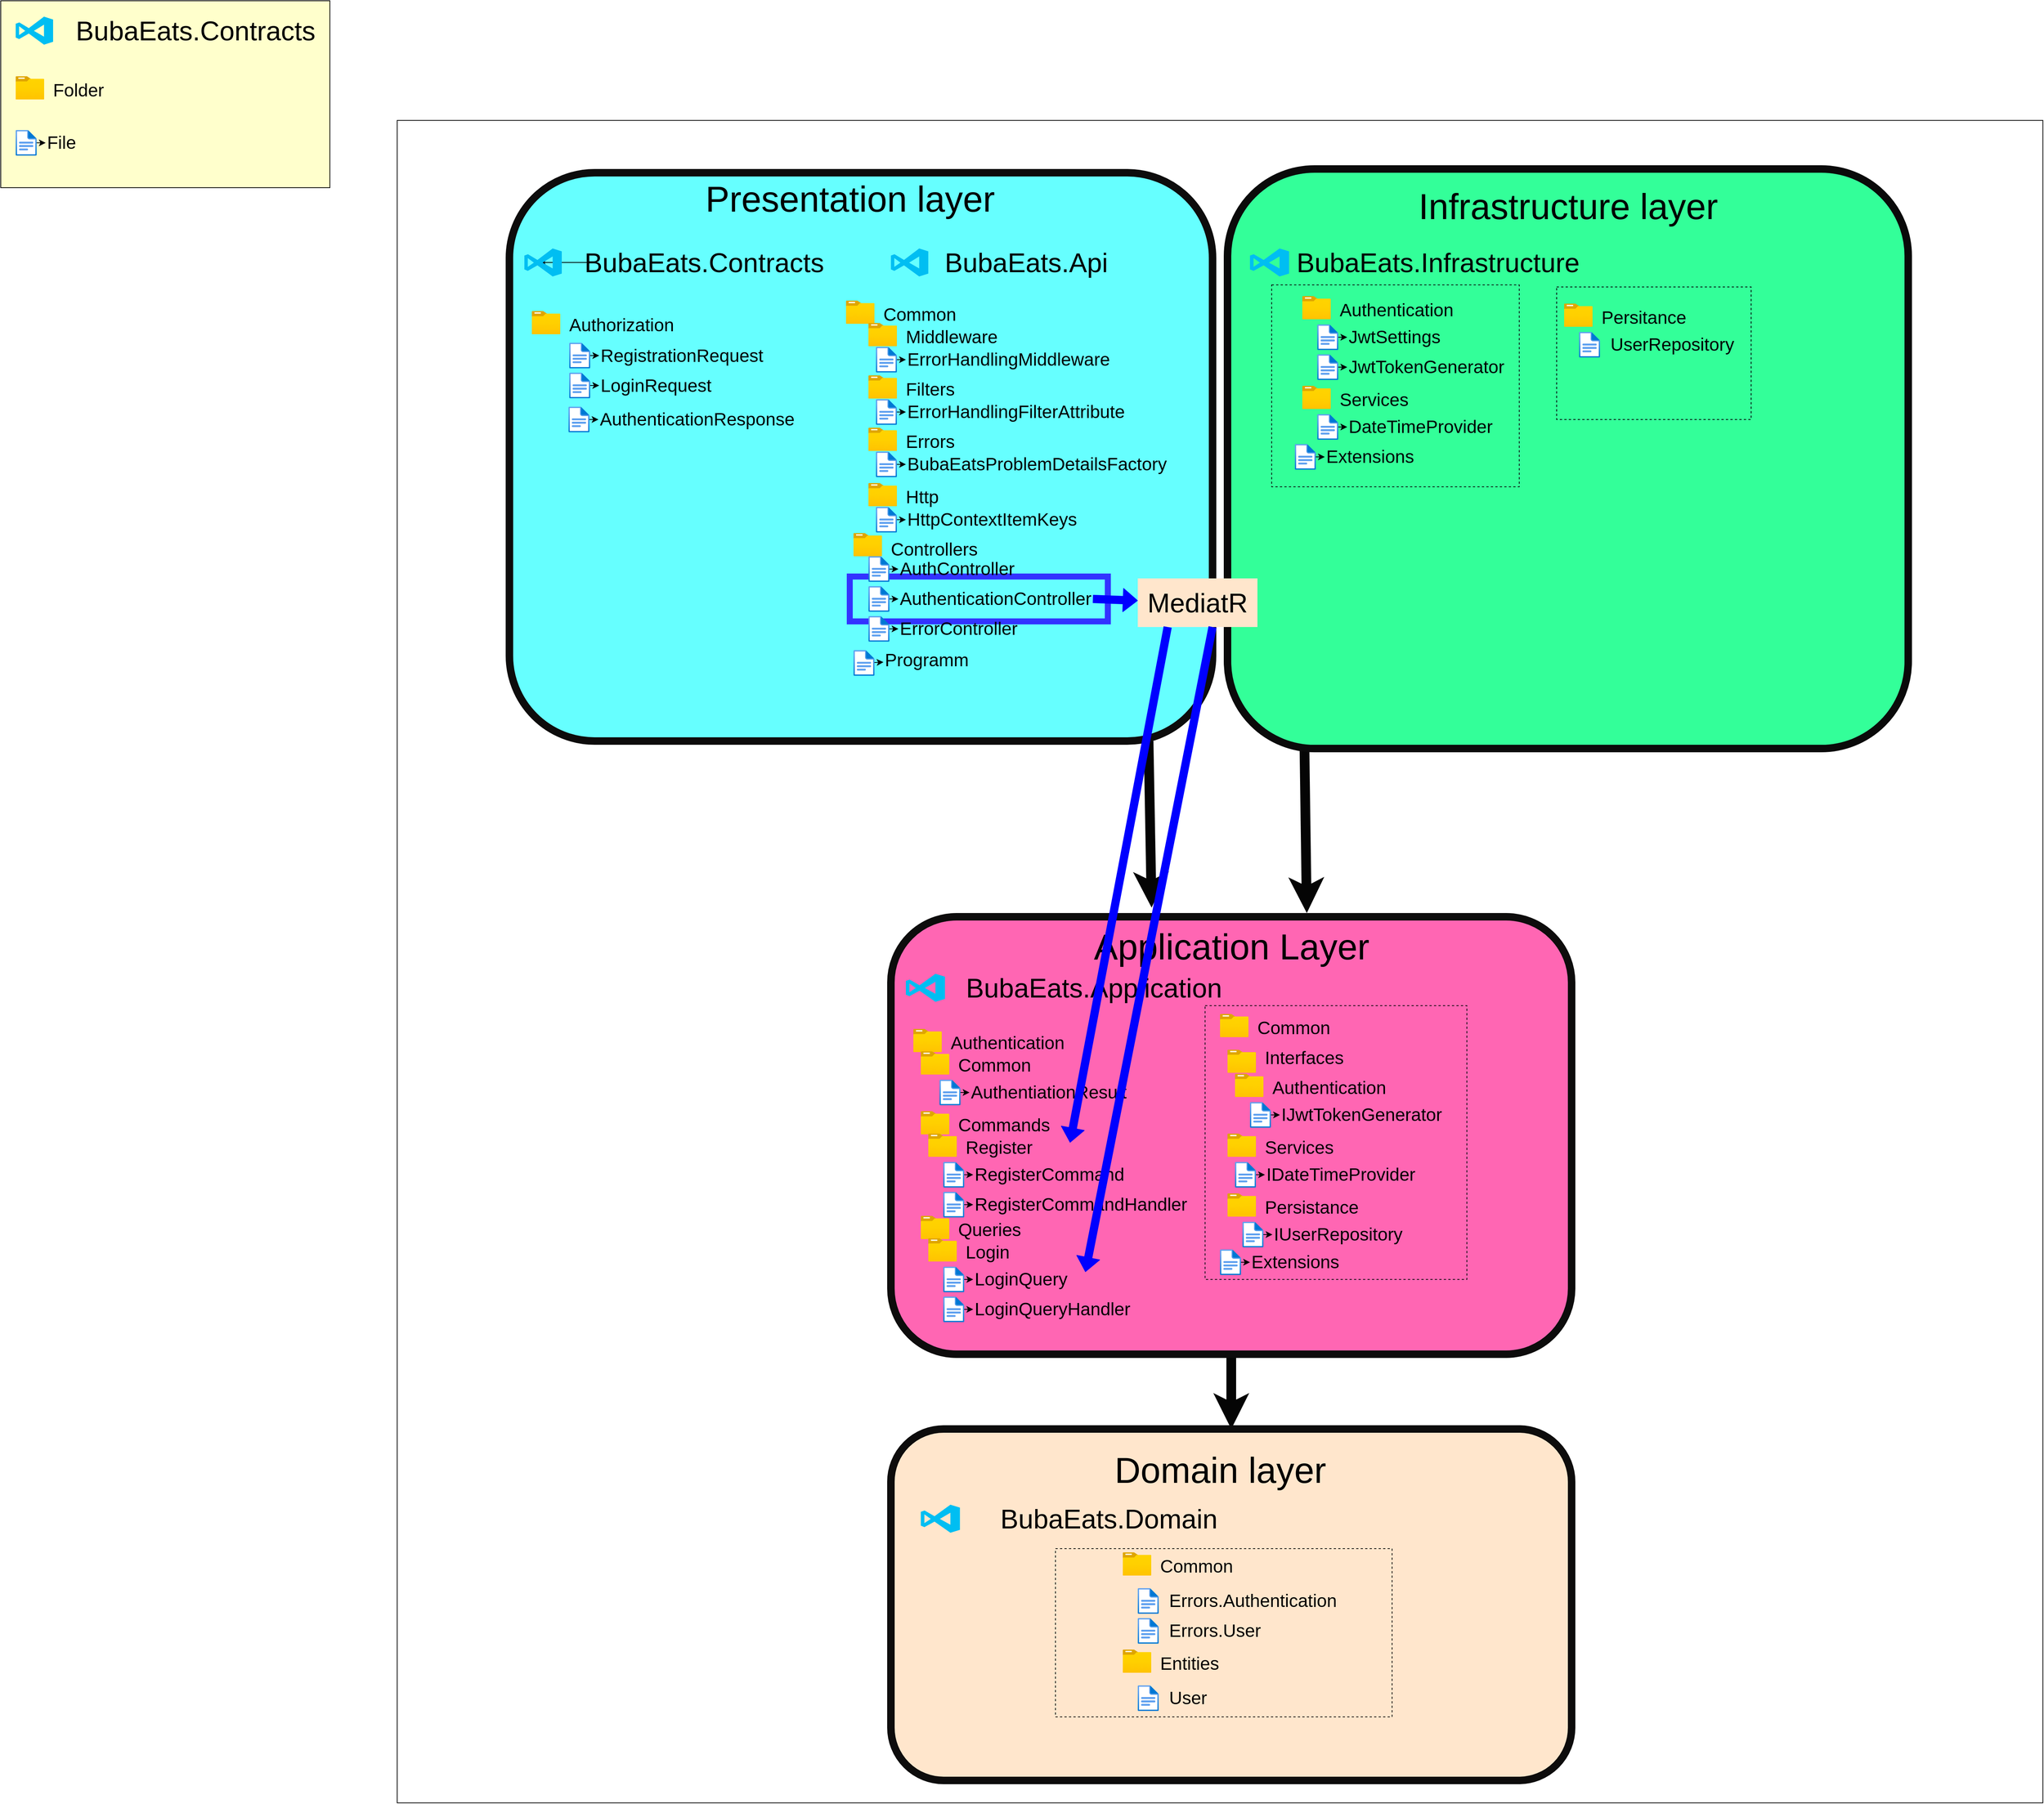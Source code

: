<mxfile>
    <diagram id="rWr11Ek52ALkJoC7Q38n" name="Page-1">
        <mxGraphModel dx="3733" dy="1453" grid="1" gridSize="10" guides="1" tooltips="1" connect="1" arrows="1" fold="1" page="1" pageScale="1" pageWidth="850" pageHeight="1100" math="0" shadow="0">
            <root>
                <mxCell id="0"/>
                <mxCell id="1" parent="0"/>
                <mxCell id="107" value="" style="rounded=0;whiteSpace=wrap;html=1;strokeColor=#0a0a0a;strokeWidth=1;fontSize=48;fontColor=#000000;fillColor=#FFFFFF;" parent="1" vertex="1">
                    <mxGeometry x="-180" y="210" width="2200" height="2250" as="geometry"/>
                </mxCell>
                <mxCell id="105" style="edgeStyle=none;html=1;strokeColor=#050505;strokeWidth=13;fontSize=24;fontColor=#000000;exitX=0.113;exitY=0.996;exitDx=0;exitDy=0;exitPerimeter=0;" parent="1" source="96" edge="1">
                    <mxGeometry relative="1" as="geometry">
                        <mxPoint x="1036" y="1270" as="targetPoint"/>
                        <mxPoint x="1036.47" y="1170.2" as="sourcePoint"/>
                    </mxGeometry>
                </mxCell>
                <mxCell id="96" value="" style="rounded=1;whiteSpace=wrap;html=1;strokeWidth=10;fontSize=24;fillColor=#33FF99;strokeColor=#0a0a0a;" parent="1" vertex="1">
                    <mxGeometry x="930" y="275" width="910" height="775" as="geometry"/>
                </mxCell>
                <mxCell id="104" style="edgeStyle=none;html=1;exitX=0.909;exitY=1;exitDx=0;exitDy=0;fontSize=24;fontColor=#000000;strokeWidth=13;strokeColor=#050505;exitPerimeter=0;entryX=0.383;entryY=-0.021;entryDx=0;entryDy=0;entryPerimeter=0;" parent="1" source="3" target="102" edge="1">
                    <mxGeometry relative="1" as="geometry">
                        <mxPoint x="794.46" y="1171.88" as="sourcePoint"/>
                    </mxGeometry>
                </mxCell>
                <mxCell id="3" value="" style="rounded=1;whiteSpace=wrap;html=1;fillColor=#66FFFF;strokeWidth=10;strokeColor=#0d0c0c;" parent="1" vertex="1">
                    <mxGeometry x="-30" y="280" width="940" height="760" as="geometry"/>
                </mxCell>
                <mxCell id="4" value="&lt;font style=&quot;font-size: 48px;&quot; color=&quot;#000000&quot;&gt;Presentation layer&lt;/font&gt;" style="text;html=1;align=center;verticalAlign=middle;resizable=0;points=[];autosize=1;strokeColor=none;fillColor=none;" parent="1" vertex="1">
                    <mxGeometry x="220" y="280" width="410" height="70" as="geometry"/>
                </mxCell>
                <mxCell id="9" value="" style="edgeStyle=none;html=1;fontSize=36;fontColor=#000000;" parent="1" edge="1">
                    <mxGeometry relative="1" as="geometry">
                        <mxPoint x="80" y="400" as="sourcePoint"/>
                        <mxPoint x="10" y="400" as="targetPoint"/>
                    </mxGeometry>
                </mxCell>
                <mxCell id="13" value="" style="group" parent="1" vertex="1" connectable="0">
                    <mxGeometry x="-10" y="370" width="410" height="60" as="geometry"/>
                </mxCell>
                <mxCell id="14" value="&lt;font style=&quot;font-size: 36px;&quot;&gt;BubaEats.Contracts&lt;/font&gt;" style="text;html=1;align=center;verticalAlign=middle;resizable=1;points=[];autosize=1;strokeColor=none;fillColor=none;fontSize=36;fontColor=#000000;movable=1;rotatable=1;deletable=1;editable=1;connectable=1;" parent="13" vertex="1">
                    <mxGeometry x="70" width="340" height="60" as="geometry"/>
                </mxCell>
                <mxCell id="15" value="" style="verticalLabelPosition=bottom;html=1;verticalAlign=top;align=center;strokeColor=none;fillColor=#00BEF2;shape=mxgraph.azure.visual_studio_online;rounded=1;fontSize=24;fontColor=#000000;movable=1;resizable=1;rotatable=1;deletable=1;editable=1;connectable=1;" parent="13" vertex="1">
                    <mxGeometry y="11.25" width="50" height="37.5" as="geometry"/>
                </mxCell>
                <mxCell id="16" value="" style="rounded=0;whiteSpace=wrap;html=1;strokeColor=#000000;fontSize=48;fontColor=#000000;fillColor=#FFFFCC;" parent="1" vertex="1">
                    <mxGeometry x="-710" y="50" width="440" height="250" as="geometry"/>
                </mxCell>
                <mxCell id="12" value="" style="group" parent="1" vertex="1" connectable="0">
                    <mxGeometry x="-690" y="60" width="410" height="60" as="geometry"/>
                </mxCell>
                <mxCell id="10" value="&lt;font style=&quot;font-size: 36px;&quot;&gt;BubaEats.Contracts&lt;/font&gt;" style="text;html=1;align=center;verticalAlign=middle;resizable=1;points=[];autosize=1;strokeColor=none;fillColor=none;fontSize=36;fontColor=#000000;movable=1;rotatable=1;deletable=1;editable=1;connectable=1;" parent="12" vertex="1">
                    <mxGeometry x="70" width="340" height="60" as="geometry"/>
                </mxCell>
                <mxCell id="11" value="" style="verticalLabelPosition=bottom;html=1;verticalAlign=top;align=center;strokeColor=none;fillColor=#00BEF2;shape=mxgraph.azure.visual_studio_online;rounded=1;fontSize=24;fontColor=#000000;movable=1;resizable=1;rotatable=1;deletable=1;editable=1;connectable=1;" parent="12" vertex="1">
                    <mxGeometry y="11.25" width="50" height="37.5" as="geometry"/>
                </mxCell>
                <mxCell id="21" value="" style="group" parent="1" vertex="1" connectable="0">
                    <mxGeometry x="-690" y="126" width="138" height="70" as="geometry"/>
                </mxCell>
                <mxCell id="17" value="" style="aspect=fixed;html=1;points=[];align=center;image;fontSize=12;image=img/lib/azure2/general/Folder_Blank.svg;rounded=1;strokeColor=#000000;fontColor=#000000;fillColor=#FFFFCC;" parent="21" vertex="1">
                    <mxGeometry y="25" width="37.97" height="31" as="geometry"/>
                </mxCell>
                <mxCell id="18" value="&lt;font style=&quot;font-size: 24px;&quot;&gt;Folder&lt;/font&gt;" style="text;html=1;align=left;verticalAlign=middle;resizable=0;points=[];autosize=1;strokeColor=none;fillColor=none;fontSize=48;fontColor=#000000;" parent="21" vertex="1">
                    <mxGeometry x="48" width="90" height="70" as="geometry"/>
                </mxCell>
                <mxCell id="51" value="" style="group" parent="1" vertex="1" connectable="0">
                    <mxGeometry x="480" y="370" width="410" height="60" as="geometry"/>
                </mxCell>
                <mxCell id="52" value="&lt;font style=&quot;font-size: 36px;&quot;&gt;BubaEats.Api&lt;/font&gt;" style="text;html=1;align=left;verticalAlign=middle;resizable=1;points=[];autosize=1;strokeColor=none;fillColor=none;fontSize=36;fontColor=#000000;movable=1;rotatable=1;deletable=1;editable=1;connectable=1;" parent="51" vertex="1">
                    <mxGeometry x="70" width="290" height="60" as="geometry"/>
                </mxCell>
                <mxCell id="53" value="" style="verticalLabelPosition=bottom;html=1;verticalAlign=top;align=center;strokeColor=none;fillColor=#00BEF2;shape=mxgraph.azure.visual_studio_online;rounded=1;fontSize=24;fontColor=#000000;movable=1;resizable=1;rotatable=1;deletable=1;editable=1;connectable=1;" parent="51" vertex="1">
                    <mxGeometry y="11.25" width="50" height="37.5" as="geometry"/>
                </mxCell>
                <mxCell id="61" value="" style="group" parent="1" vertex="1" connectable="0">
                    <mxGeometry x="-690" y="220" width="280.001" height="40" as="geometry"/>
                </mxCell>
                <mxCell id="62" value="" style="aspect=fixed;html=1;points=[];align=center;image;fontSize=12;image=img/lib/azure2/general/File.svg;rounded=1;strokeColor=#000000;fontColor=#000000;fillColor=#FFFFCC;" parent="61" vertex="1">
                    <mxGeometry y="2.75" width="28" height="34.5" as="geometry"/>
                </mxCell>
                <mxCell id="63" value="File" style="text;html=1;align=left;verticalAlign=middle;resizable=0;points=[];autosize=1;strokeColor=none;fillColor=none;fontSize=24;fontColor=#000000;" parent="61" vertex="1">
                    <mxGeometry x="40.001" width="60" height="40" as="geometry"/>
                </mxCell>
                <mxCell id="64" value="" style="edgeStyle=none;html=1;fontSize=24;fontColor=#000000;" parent="61" source="62" target="63" edge="1">
                    <mxGeometry relative="1" as="geometry"/>
                </mxCell>
                <mxCell id="76" value="&lt;font style=&quot;font-size: 48px;&quot; color=&quot;#000000&quot;&gt;Infrastructure layer&lt;/font&gt;" style="text;html=1;align=center;verticalAlign=middle;resizable=0;points=[];autosize=1;strokeColor=none;fillColor=none;" parent="1" vertex="1">
                    <mxGeometry x="1175" y="290" width="420" height="70" as="geometry"/>
                </mxCell>
                <mxCell id="77" value="" style="group" parent="1" vertex="1" connectable="0">
                    <mxGeometry x="960" y="370" width="460" height="60" as="geometry"/>
                </mxCell>
                <mxCell id="78" value="&lt;font style=&quot;font-size: 36px;&quot;&gt;BubaEats.Infrastructure&lt;/font&gt;" style="text;html=1;align=center;verticalAlign=middle;resizable=1;points=[];autosize=1;strokeColor=none;fillColor=none;fontSize=36;fontColor=#000000;movable=1;rotatable=1;deletable=1;editable=1;connectable=1;" parent="77" vertex="1">
                    <mxGeometry x="41.818" width="418.182" height="60" as="geometry"/>
                </mxCell>
                <mxCell id="79" value="" style="verticalLabelPosition=bottom;html=1;verticalAlign=top;align=center;strokeColor=none;fillColor=#00BEF2;shape=mxgraph.azure.visual_studio_online;rounded=1;fontSize=24;fontColor=#000000;movable=1;resizable=1;rotatable=1;deletable=1;editable=1;connectable=1;" parent="77" vertex="1">
                    <mxGeometry y="11.25" width="52.273" height="37.5" as="geometry"/>
                </mxCell>
                <mxCell id="132" value="" style="edgeStyle=none;html=1;strokeColor=#050505;strokeWidth=13;fontSize=48;fontColor=#000000;" parent="1" source="102" target="131" edge="1">
                    <mxGeometry relative="1" as="geometry"/>
                </mxCell>
                <mxCell id="102" value="" style="rounded=1;whiteSpace=wrap;html=1;fillColor=#FF66B3;strokeWidth=10;strokeColor=#0d0c0c;" parent="1" vertex="1">
                    <mxGeometry x="480" y="1275" width="910" height="585" as="geometry"/>
                </mxCell>
                <mxCell id="106" value="&lt;font style=&quot;font-size: 48px;&quot;&gt;Application Layer&lt;/font&gt;" style="text;html=1;align=center;verticalAlign=middle;resizable=0;points=[];autosize=1;strokeColor=none;fillColor=none;fontSize=24;fontColor=#000000;" parent="1" vertex="1">
                    <mxGeometry x="740" y="1280" width="390" height="70" as="geometry"/>
                </mxCell>
                <mxCell id="131" value="" style="rounded=1;whiteSpace=wrap;html=1;fillColor=#FFE6CC;strokeWidth=10;strokeColor=#0d0c0c;" parent="1" vertex="1">
                    <mxGeometry x="480" y="1960" width="910" height="470" as="geometry"/>
                </mxCell>
                <mxCell id="133" value="&lt;font style=&quot;font-size: 48px;&quot; color=&quot;#000000&quot;&gt;Domain layer&lt;/font&gt;" style="text;html=1;align=center;verticalAlign=middle;resizable=0;points=[];autosize=1;strokeColor=none;fillColor=none;" parent="1" vertex="1">
                    <mxGeometry x="765" y="1980" width="310" height="70" as="geometry"/>
                </mxCell>
                <mxCell id="134" value="" style="group" parent="1" vertex="1" connectable="0">
                    <mxGeometry x="520" y="2050" width="460" height="60" as="geometry"/>
                </mxCell>
                <mxCell id="135" value="&lt;font style=&quot;font-size: 36px;&quot;&gt;BubaEats.Domain&lt;/font&gt;" style="text;html=1;align=center;verticalAlign=middle;resizable=1;points=[];autosize=1;strokeColor=none;fillColor=none;fontSize=36;fontColor=#000000;movable=1;rotatable=1;deletable=1;editable=1;connectable=1;" parent="134" vertex="1">
                    <mxGeometry x="95.818" width="310" height="60" as="geometry"/>
                </mxCell>
                <mxCell id="136" value="" style="verticalLabelPosition=bottom;html=1;verticalAlign=top;align=center;strokeColor=none;fillColor=#00BEF2;shape=mxgraph.azure.visual_studio_online;rounded=1;fontSize=24;fontColor=#000000;movable=1;resizable=1;rotatable=1;deletable=1;editable=1;connectable=1;" parent="134" vertex="1">
                    <mxGeometry y="11.25" width="52.273" height="37.5" as="geometry"/>
                </mxCell>
                <mxCell id="137" value="" style="group" parent="1" vertex="1" connectable="0">
                    <mxGeometry x="500" y="1340" width="460" height="60" as="geometry"/>
                </mxCell>
                <mxCell id="138" value="&lt;font style=&quot;font-size: 36px;&quot;&gt;BubaEats.Application&lt;/font&gt;" style="text;html=1;align=center;verticalAlign=middle;resizable=1;points=[];autosize=1;strokeColor=none;fillColor=none;fontSize=36;fontColor=#000000;movable=1;rotatable=1;deletable=1;editable=1;connectable=1;" parent="137" vertex="1">
                    <mxGeometry x="65.818" width="370" height="60" as="geometry"/>
                </mxCell>
                <mxCell id="139" value="" style="verticalLabelPosition=bottom;html=1;verticalAlign=top;align=center;strokeColor=none;fillColor=#00BEF2;shape=mxgraph.azure.visual_studio_online;rounded=1;fontSize=24;fontColor=#000000;movable=1;resizable=1;rotatable=1;deletable=1;editable=1;connectable=1;" parent="137" vertex="1">
                    <mxGeometry y="11.25" width="52.273" height="37.5" as="geometry"/>
                </mxCell>
                <mxCell id="140" value="" style="rounded=0;whiteSpace=wrap;html=1;dashed=1;strokeColor=#0a0a0a;strokeWidth=1;fontSize=48;fontColor=#000000;fillColor=none;" parent="1" vertex="1">
                    <mxGeometry x="700" y="2120" width="450" height="225" as="geometry"/>
                </mxCell>
                <mxCell id="141" value="" style="group" parent="1" vertex="1" connectable="0">
                    <mxGeometry x="1030" y="420" width="290" height="280" as="geometry"/>
                </mxCell>
                <mxCell id="142" value="" style="aspect=fixed;html=1;points=[];align=center;image;fontSize=12;image=img/lib/azure2/general/Folder_Blank.svg;rounded=1;strokeColor=#000000;fontColor=#000000;fillColor=#FFFFCC;" parent="141" vertex="1">
                    <mxGeometry y="25" width="37.97" height="31" as="geometry"/>
                </mxCell>
                <mxCell id="143" value="&lt;font style=&quot;font-size: 24px;&quot;&gt;Authentication&lt;/font&gt;" style="text;html=1;align=left;verticalAlign=middle;resizable=0;points=[];autosize=1;strokeColor=none;fillColor=none;fontSize=48;fontColor=#000000;" parent="141" vertex="1">
                    <mxGeometry x="48" width="180" height="70" as="geometry"/>
                </mxCell>
                <mxCell id="163" value="" style="rounded=0;whiteSpace=wrap;html=1;dashed=1;strokeColor=#0a0a0a;strokeWidth=1;fontSize=48;fontColor=#000000;fillColor=none;" parent="141" vertex="1">
                    <mxGeometry x="-41.01" y="10" width="331.01" height="270" as="geometry"/>
                </mxCell>
                <mxCell id="144" value="" style="group" parent="1" vertex="1" connectable="0">
                    <mxGeometry x="1050" y="480" width="280.001" height="40" as="geometry"/>
                </mxCell>
                <mxCell id="145" value="" style="aspect=fixed;html=1;points=[];align=center;image;fontSize=12;image=img/lib/azure2/general/File.svg;rounded=1;strokeColor=#000000;fontColor=#000000;fillColor=#FFFFCC;" parent="144" vertex="1">
                    <mxGeometry y="2.75" width="28" height="34.5" as="geometry"/>
                </mxCell>
                <mxCell id="146" value="JwtSettings" style="text;html=1;align=left;verticalAlign=middle;resizable=0;points=[];autosize=1;strokeColor=none;fillColor=none;fontSize=24;fontColor=#000000;" parent="144" vertex="1">
                    <mxGeometry x="40.001" width="150" height="40" as="geometry"/>
                </mxCell>
                <mxCell id="147" value="" style="edgeStyle=none;html=1;fontSize=24;fontColor=#000000;" parent="144" source="145" target="146" edge="1">
                    <mxGeometry relative="1" as="geometry"/>
                </mxCell>
                <mxCell id="148" value="" style="group" parent="1" vertex="1" connectable="0">
                    <mxGeometry x="1050" y="520" width="280.001" height="40" as="geometry"/>
                </mxCell>
                <mxCell id="149" value="" style="aspect=fixed;html=1;points=[];align=center;image;fontSize=12;image=img/lib/azure2/general/File.svg;rounded=1;strokeColor=#000000;fontColor=#000000;fillColor=#FFFFCC;" parent="148" vertex="1">
                    <mxGeometry y="2.75" width="28" height="34.5" as="geometry"/>
                </mxCell>
                <mxCell id="150" value="JwtTokenGenerator" style="text;html=1;align=left;verticalAlign=middle;resizable=0;points=[];autosize=1;strokeColor=none;fillColor=none;fontSize=24;fontColor=#000000;" parent="148" vertex="1">
                    <mxGeometry x="40.001" width="230" height="40" as="geometry"/>
                </mxCell>
                <mxCell id="151" value="" style="edgeStyle=none;html=1;fontSize=24;fontColor=#000000;" parent="148" source="149" target="150" edge="1">
                    <mxGeometry relative="1" as="geometry"/>
                </mxCell>
                <mxCell id="152" value="" style="group" parent="1" vertex="1" connectable="0">
                    <mxGeometry x="1030" y="540" width="228" height="70" as="geometry"/>
                </mxCell>
                <mxCell id="153" value="" style="aspect=fixed;html=1;points=[];align=center;image;fontSize=12;image=img/lib/azure2/general/Folder_Blank.svg;rounded=1;strokeColor=#000000;fontColor=#000000;fillColor=#FFFFCC;" parent="152" vertex="1">
                    <mxGeometry y="25" width="37.97" height="31" as="geometry"/>
                </mxCell>
                <mxCell id="154" value="&lt;font style=&quot;font-size: 24px;&quot;&gt;Services&lt;/font&gt;" style="text;html=1;align=left;verticalAlign=middle;resizable=0;points=[];autosize=1;strokeColor=none;fillColor=none;fontSize=48;fontColor=#000000;" parent="152" vertex="1">
                    <mxGeometry x="48" width="120" height="70" as="geometry"/>
                </mxCell>
                <mxCell id="155" value="" style="group" parent="1" vertex="1" connectable="0">
                    <mxGeometry x="1050" y="600" width="280.001" height="40" as="geometry"/>
                </mxCell>
                <mxCell id="156" value="" style="aspect=fixed;html=1;points=[];align=center;image;fontSize=12;image=img/lib/azure2/general/File.svg;rounded=1;strokeColor=#000000;fontColor=#000000;fillColor=#FFFFCC;" parent="155" vertex="1">
                    <mxGeometry y="2.75" width="28" height="34.5" as="geometry"/>
                </mxCell>
                <mxCell id="157" value="DateTimeProvider" style="text;html=1;align=left;verticalAlign=middle;resizable=0;points=[];autosize=1;strokeColor=none;fillColor=none;fontSize=24;fontColor=#000000;" parent="155" vertex="1">
                    <mxGeometry x="40.001" width="220" height="40" as="geometry"/>
                </mxCell>
                <mxCell id="158" value="" style="edgeStyle=none;html=1;fontSize=24;fontColor=#000000;" parent="155" source="156" target="157" edge="1">
                    <mxGeometry relative="1" as="geometry"/>
                </mxCell>
                <mxCell id="159" value="" style="group" parent="1" vertex="1" connectable="0">
                    <mxGeometry x="1020" y="640" width="280.001" height="40" as="geometry"/>
                </mxCell>
                <mxCell id="160" value="" style="aspect=fixed;html=1;points=[];align=center;image;fontSize=12;image=img/lib/azure2/general/File.svg;rounded=1;strokeColor=#000000;fontColor=#000000;fillColor=#FFFFCC;" parent="159" vertex="1">
                    <mxGeometry y="2.75" width="28" height="34.5" as="geometry"/>
                </mxCell>
                <mxCell id="161" value="Extensions" style="text;html=1;align=left;verticalAlign=middle;resizable=0;points=[];autosize=1;strokeColor=none;fillColor=none;fontSize=24;fontColor=#000000;" parent="159" vertex="1">
                    <mxGeometry x="40.001" width="140" height="40" as="geometry"/>
                </mxCell>
                <mxCell id="162" value="" style="edgeStyle=none;html=1;fontSize=24;fontColor=#000000;" parent="159" source="160" target="161" edge="1">
                    <mxGeometry relative="1" as="geometry"/>
                </mxCell>
                <mxCell id="165" value="" style="group" parent="1" vertex="1" connectable="0">
                    <mxGeometry x="920" y="1380" width="168" height="70" as="geometry"/>
                </mxCell>
                <mxCell id="166" value="" style="aspect=fixed;html=1;points=[];align=center;image;fontSize=12;image=img/lib/azure2/general/Folder_Blank.svg;rounded=1;strokeColor=#000000;fontColor=#000000;fillColor=#FFFFCC;" parent="165" vertex="1">
                    <mxGeometry y="25" width="37.97" height="31" as="geometry"/>
                </mxCell>
                <mxCell id="167" value="&lt;font style=&quot;font-size: 24px;&quot;&gt;Common&lt;/font&gt;" style="text;html=1;align=left;verticalAlign=middle;resizable=0;points=[];autosize=1;strokeColor=none;fillColor=none;fontSize=48;fontColor=#000000;" parent="165" vertex="1">
                    <mxGeometry x="48" width="120" height="70" as="geometry"/>
                </mxCell>
                <mxCell id="168" value="" style="group" parent="1" vertex="1" connectable="0">
                    <mxGeometry x="930" y="1420" width="320" height="340" as="geometry"/>
                </mxCell>
                <mxCell id="169" value="" style="aspect=fixed;html=1;points=[];align=center;image;fontSize=12;image=img/lib/azure2/general/Folder_Blank.svg;rounded=1;strokeColor=#000000;fontColor=#000000;fillColor=#FFFFCC;" parent="168" vertex="1">
                    <mxGeometry y="32.692" width="37.97" height="31" as="geometry"/>
                </mxCell>
                <mxCell id="170" value="&lt;font style=&quot;font-size: 24px;&quot;&gt;Interfaces&lt;/font&gt;" style="text;html=1;align=left;verticalAlign=middle;resizable=0;points=[];autosize=1;strokeColor=none;fillColor=none;fontSize=48;fontColor=#000000;" parent="168" vertex="1">
                    <mxGeometry x="48" width="130" height="70" as="geometry"/>
                </mxCell>
                <mxCell id="189" value="" style="rounded=0;whiteSpace=wrap;html=1;dashed=1;strokeColor=#0a0a0a;strokeWidth=1;fontSize=48;fontColor=#000000;fillColor=none;" parent="168" vertex="1">
                    <mxGeometry x="-30" y="-26.154" width="350" height="366.154" as="geometry"/>
                </mxCell>
                <mxCell id="190" value="" style="group" parent="168" vertex="1" connectable="0">
                    <mxGeometry y="200" width="198" height="70" as="geometry"/>
                </mxCell>
                <mxCell id="191" value="" style="aspect=fixed;html=1;points=[];align=center;image;fontSize=12;image=img/lib/azure2/general/Folder_Blank.svg;rounded=1;strokeColor=#000000;fontColor=#000000;fillColor=#FFFFCC;" parent="190" vertex="1">
                    <mxGeometry y="25" width="37.97" height="31" as="geometry"/>
                </mxCell>
                <mxCell id="192" value="&lt;font style=&quot;font-size: 24px;&quot;&gt;Persistance&lt;/font&gt;" style="text;html=1;align=left;verticalAlign=middle;resizable=0;points=[];autosize=1;strokeColor=none;fillColor=none;fontSize=48;fontColor=#000000;" parent="190" vertex="1">
                    <mxGeometry x="48" width="150" height="70" as="geometry"/>
                </mxCell>
                <mxCell id="193" value="" style="group" parent="168" vertex="1" connectable="0">
                    <mxGeometry x="20" y="260" width="280.001" height="40" as="geometry"/>
                </mxCell>
                <mxCell id="194" value="" style="aspect=fixed;html=1;points=[];align=center;image;fontSize=12;image=img/lib/azure2/general/File.svg;rounded=1;strokeColor=#000000;fontColor=#000000;fillColor=#FFFFCC;" parent="193" vertex="1">
                    <mxGeometry y="2.75" width="28" height="34.5" as="geometry"/>
                </mxCell>
                <mxCell id="195" value="IUserRepository" style="text;html=1;align=left;verticalAlign=middle;resizable=0;points=[];autosize=1;strokeColor=none;fillColor=none;fontSize=24;fontColor=#000000;" parent="193" vertex="1">
                    <mxGeometry x="40.001" width="200" height="40" as="geometry"/>
                </mxCell>
                <mxCell id="196" value="" style="edgeStyle=none;html=1;fontSize=24;fontColor=#000000;" parent="193" source="194" target="195" edge="1">
                    <mxGeometry relative="1" as="geometry"/>
                </mxCell>
                <mxCell id="171" value="" style="group" parent="1" vertex="1" connectable="0">
                    <mxGeometry x="940" y="1460" width="228" height="70" as="geometry"/>
                </mxCell>
                <mxCell id="172" value="" style="aspect=fixed;html=1;points=[];align=center;image;fontSize=12;image=img/lib/azure2/general/Folder_Blank.svg;rounded=1;strokeColor=#000000;fontColor=#000000;fillColor=#FFFFCC;" parent="171" vertex="1">
                    <mxGeometry y="25" width="37.97" height="31" as="geometry"/>
                </mxCell>
                <mxCell id="173" value="&lt;font style=&quot;font-size: 24px;&quot;&gt;Authentication&lt;/font&gt;" style="text;html=1;align=left;verticalAlign=middle;resizable=0;points=[];autosize=1;strokeColor=none;fillColor=none;fontSize=48;fontColor=#000000;" parent="171" vertex="1">
                    <mxGeometry x="48" width="180" height="70" as="geometry"/>
                </mxCell>
                <mxCell id="174" value="" style="group" parent="1" vertex="1" connectable="0">
                    <mxGeometry x="960" y="1520" width="280.001" height="40" as="geometry"/>
                </mxCell>
                <mxCell id="175" value="" style="aspect=fixed;html=1;points=[];align=center;image;fontSize=12;image=img/lib/azure2/general/File.svg;rounded=1;strokeColor=#000000;fontColor=#000000;fillColor=#FFFFCC;" parent="174" vertex="1">
                    <mxGeometry y="2.75" width="28" height="34.5" as="geometry"/>
                </mxCell>
                <mxCell id="176" value="IJwtTokenGenerator" style="text;html=1;align=left;verticalAlign=middle;resizable=0;points=[];autosize=1;strokeColor=none;fillColor=none;fontSize=24;fontColor=#000000;" parent="174" vertex="1">
                    <mxGeometry x="40.001" width="240" height="40" as="geometry"/>
                </mxCell>
                <mxCell id="177" value="" style="edgeStyle=none;html=1;fontSize=24;fontColor=#000000;" parent="174" source="175" target="176" edge="1">
                    <mxGeometry relative="1" as="geometry"/>
                </mxCell>
                <mxCell id="178" value="" style="group" parent="1" vertex="1" connectable="0">
                    <mxGeometry x="930" y="1540" width="178" height="70" as="geometry"/>
                </mxCell>
                <mxCell id="179" value="" style="aspect=fixed;html=1;points=[];align=center;image;fontSize=12;image=img/lib/azure2/general/Folder_Blank.svg;rounded=1;strokeColor=#000000;fontColor=#000000;fillColor=#FFFFCC;" parent="178" vertex="1">
                    <mxGeometry y="25" width="37.97" height="31" as="geometry"/>
                </mxCell>
                <mxCell id="180" value="&lt;font style=&quot;font-size: 24px;&quot;&gt;Services&lt;/font&gt;" style="text;html=1;align=left;verticalAlign=middle;resizable=0;points=[];autosize=1;strokeColor=none;fillColor=none;fontSize=48;fontColor=#000000;" parent="178" vertex="1">
                    <mxGeometry x="48" width="120" height="70" as="geometry"/>
                </mxCell>
                <mxCell id="181" value="" style="group" parent="1" vertex="1" connectable="0">
                    <mxGeometry x="940" y="1600" width="280.001" height="40" as="geometry"/>
                </mxCell>
                <mxCell id="182" value="" style="aspect=fixed;html=1;points=[];align=center;image;fontSize=12;image=img/lib/azure2/general/File.svg;rounded=1;strokeColor=#000000;fontColor=#000000;fillColor=#FFFFCC;" parent="181" vertex="1">
                    <mxGeometry y="2.75" width="28" height="34.5" as="geometry"/>
                </mxCell>
                <mxCell id="183" value="IDateTimeProvider" style="text;html=1;align=left;verticalAlign=middle;resizable=0;points=[];autosize=1;strokeColor=none;fillColor=none;fontSize=24;fontColor=#000000;" parent="181" vertex="1">
                    <mxGeometry x="40.001" width="220" height="40" as="geometry"/>
                </mxCell>
                <mxCell id="184" value="" style="edgeStyle=none;html=1;fontSize=24;fontColor=#000000;" parent="181" source="182" target="183" edge="1">
                    <mxGeometry relative="1" as="geometry"/>
                </mxCell>
                <mxCell id="185" value="" style="group" parent="1" vertex="1" connectable="0">
                    <mxGeometry x="920" y="1717" width="280.001" height="46" as="geometry"/>
                </mxCell>
                <mxCell id="186" value="" style="aspect=fixed;html=1;points=[];align=center;image;fontSize=12;image=img/lib/azure2/general/File.svg;rounded=1;strokeColor=#000000;fontColor=#000000;fillColor=#FFFFCC;" parent="185" vertex="1">
                    <mxGeometry y="2.75" width="28" height="34.5" as="geometry"/>
                </mxCell>
                <mxCell id="187" value="Extensions" style="text;html=1;align=left;verticalAlign=middle;resizable=0;points=[];autosize=1;strokeColor=none;fillColor=none;fontSize=24;fontColor=#000000;" parent="185" vertex="1">
                    <mxGeometry x="40.001" width="140" height="40" as="geometry"/>
                </mxCell>
                <mxCell id="188" value="" style="edgeStyle=none;html=1;fontSize=24;fontColor=#000000;" parent="185" source="186" target="187" edge="1">
                    <mxGeometry relative="1" as="geometry"/>
                </mxCell>
                <mxCell id="197" value="" style="group" parent="1" vertex="1" connectable="0">
                    <mxGeometry x="1380" y="430" width="228" height="70" as="geometry"/>
                </mxCell>
                <mxCell id="198" value="" style="aspect=fixed;html=1;points=[];align=center;image;fontSize=12;image=img/lib/azure2/general/Folder_Blank.svg;rounded=1;strokeColor=#000000;fontColor=#000000;fillColor=#FFFFCC;" parent="197" vertex="1">
                    <mxGeometry y="25" width="37.97" height="31" as="geometry"/>
                </mxCell>
                <mxCell id="199" value="&lt;font style=&quot;font-size: 24px;&quot;&gt;Persitance&lt;/font&gt;" style="text;html=1;align=left;verticalAlign=middle;resizable=0;points=[];autosize=1;strokeColor=none;fillColor=none;fontSize=48;fontColor=#000000;" parent="197" vertex="1">
                    <mxGeometry x="48" width="140" height="70" as="geometry"/>
                </mxCell>
                <mxCell id="200" value="" style="aspect=fixed;html=1;points=[];align=center;image;fontSize=12;image=img/lib/azure2/general/File.svg;rounded=1;strokeColor=#000000;fontColor=#000000;fillColor=#FFFFCC;" parent="1" vertex="1">
                    <mxGeometry x="1400" y="492.75" width="28" height="34.5" as="geometry"/>
                </mxCell>
                <mxCell id="201" value="UserRepository" style="text;html=1;align=left;verticalAlign=middle;resizable=0;points=[];autosize=1;strokeColor=none;fillColor=none;fontSize=24;fontColor=#000000;" parent="1" vertex="1">
                    <mxGeometry x="1440.001" y="490" width="190" height="40" as="geometry"/>
                </mxCell>
                <mxCell id="206" value="" style="group" parent="1" vertex="1" connectable="0">
                    <mxGeometry x="790" y="2230" width="228" height="70" as="geometry"/>
                </mxCell>
                <mxCell id="207" value="" style="aspect=fixed;html=1;points=[];align=center;image;fontSize=12;image=img/lib/azure2/general/Folder_Blank.svg;rounded=1;strokeColor=#000000;fontColor=#000000;fillColor=#FFFFCC;" parent="206" vertex="1">
                    <mxGeometry y="25" width="37.97" height="31" as="geometry"/>
                </mxCell>
                <mxCell id="208" value="&lt;font style=&quot;font-size: 24px;&quot;&gt;Entities&lt;/font&gt;" style="text;html=1;align=left;verticalAlign=middle;resizable=0;points=[];autosize=1;strokeColor=none;fillColor=none;fontSize=48;fontColor=#000000;" parent="206" vertex="1">
                    <mxGeometry x="48" width="100" height="70" as="geometry"/>
                </mxCell>
                <mxCell id="211" value="" style="whiteSpace=wrap;html=1;dashed=1;gradientColor=default;fillColor=none;strokeColor=#000000;" parent="1" vertex="1">
                    <mxGeometry x="1370" y="432.75" width="260" height="177.25" as="geometry"/>
                </mxCell>
                <mxCell id="237" value="" style="group" parent="1" vertex="1" connectable="0">
                    <mxGeometry x="810" y="2300" width="110.001" height="40" as="geometry"/>
                </mxCell>
                <mxCell id="209" value="" style="aspect=fixed;html=1;points=[];align=center;image;fontSize=12;image=img/lib/azure2/general/File.svg;rounded=1;strokeColor=#000000;fontColor=#000000;fillColor=#FFFFCC;" parent="237" vertex="1">
                    <mxGeometry y="2.75" width="28" height="34.5" as="geometry"/>
                </mxCell>
                <mxCell id="210" value="User" style="text;html=1;align=left;verticalAlign=middle;resizable=0;points=[];autosize=1;strokeColor=none;fillColor=none;fontSize=24;fontColor=#000000;" parent="237" vertex="1">
                    <mxGeometry x="40.001" width="70" height="40" as="geometry"/>
                </mxCell>
                <mxCell id="238" value="" style="group" parent="1" vertex="1" connectable="0">
                    <mxGeometry x="790" y="2100" width="228" height="70" as="geometry"/>
                </mxCell>
                <mxCell id="239" value="" style="aspect=fixed;html=1;points=[];align=center;image;fontSize=12;image=img/lib/azure2/general/Folder_Blank.svg;rounded=1;strokeColor=#000000;fontColor=#000000;fillColor=#FFFFCC;" parent="238" vertex="1">
                    <mxGeometry y="25" width="37.97" height="31" as="geometry"/>
                </mxCell>
                <mxCell id="240" value="&lt;font style=&quot;font-size: 24px;&quot;&gt;Common&lt;/font&gt;" style="text;html=1;align=left;verticalAlign=middle;resizable=0;points=[];autosize=1;strokeColor=none;fillColor=none;fontSize=48;fontColor=#000000;" parent="238" vertex="1">
                    <mxGeometry x="48" width="120" height="70" as="geometry"/>
                </mxCell>
                <mxCell id="241" value="" style="group" parent="1" vertex="1" connectable="0">
                    <mxGeometry x="810" y="2170" width="290.001" height="40" as="geometry"/>
                </mxCell>
                <mxCell id="242" value="" style="aspect=fixed;html=1;points=[];align=center;image;fontSize=12;image=img/lib/azure2/general/File.svg;rounded=1;strokeColor=#000000;fontColor=#000000;fillColor=#FFFFCC;" parent="241" vertex="1">
                    <mxGeometry y="2.75" width="28" height="34.5" as="geometry"/>
                </mxCell>
                <mxCell id="243" value="Errors.Authentication" style="text;html=1;align=left;verticalAlign=middle;resizable=0;points=[];autosize=1;strokeColor=none;fillColor=none;fontSize=24;fontColor=#000000;" parent="241" vertex="1">
                    <mxGeometry x="40.001" width="250" height="40" as="geometry"/>
                </mxCell>
                <mxCell id="244" value="" style="group" parent="1" vertex="1" connectable="0">
                    <mxGeometry x="810" y="2210" width="190.001" height="40" as="geometry"/>
                </mxCell>
                <mxCell id="245" value="" style="aspect=fixed;html=1;points=[];align=center;image;fontSize=12;image=img/lib/azure2/general/File.svg;rounded=1;strokeColor=#000000;fontColor=#000000;fillColor=#FFFFCC;" parent="244" vertex="1">
                    <mxGeometry y="2.75" width="28" height="34.5" as="geometry"/>
                </mxCell>
                <mxCell id="246" value="Errors.User" style="text;html=1;align=left;verticalAlign=middle;resizable=0;points=[];autosize=1;strokeColor=none;fillColor=none;fontSize=24;fontColor=#000000;" parent="244" vertex="1">
                    <mxGeometry x="40.001" width="150" height="40" as="geometry"/>
                </mxCell>
                <mxCell id="247" value="" style="group" vertex="1" connectable="0" parent="1">
                    <mxGeometry x="420" y="426" width="168" height="70" as="geometry"/>
                </mxCell>
                <mxCell id="248" value="" style="aspect=fixed;html=1;points=[];align=center;image;fontSize=12;image=img/lib/azure2/general/Folder_Blank.svg;rounded=1;strokeColor=#000000;fontColor=#000000;fillColor=#FFFFCC;" vertex="1" parent="247">
                    <mxGeometry y="25" width="37.97" height="31" as="geometry"/>
                </mxCell>
                <mxCell id="249" value="&lt;font style=&quot;font-size: 24px;&quot;&gt;Common&lt;/font&gt;" style="text;html=1;align=left;verticalAlign=middle;resizable=0;points=[];autosize=1;strokeColor=none;fillColor=none;fontSize=48;fontColor=#000000;" vertex="1" parent="247">
                    <mxGeometry x="48" width="120" height="70" as="geometry"/>
                </mxCell>
                <mxCell id="250" value="" style="group" vertex="1" connectable="0" parent="1">
                    <mxGeometry x="450" y="476" width="420.001" height="74" as="geometry"/>
                </mxCell>
                <mxCell id="230" value="" style="group" parent="250" vertex="1" connectable="0">
                    <mxGeometry width="198" height="70" as="geometry"/>
                </mxCell>
                <mxCell id="231" value="" style="aspect=fixed;html=1;points=[];align=center;image;fontSize=12;image=img/lib/azure2/general/Folder_Blank.svg;rounded=1;strokeColor=#000000;fontColor=#000000;fillColor=#FFFFCC;" parent="230" vertex="1">
                    <mxGeometry y="5" width="37.97" height="31" as="geometry"/>
                </mxCell>
                <mxCell id="232" value="&lt;font style=&quot;font-size: 24px;&quot;&gt;Middleware&lt;/font&gt;" style="text;html=1;align=left;verticalAlign=middle;resizable=0;points=[];autosize=1;strokeColor=none;fillColor=none;fontSize=48;fontColor=#000000;" parent="230" vertex="1">
                    <mxGeometry x="48" y="-20" width="150" height="70" as="geometry"/>
                </mxCell>
                <mxCell id="233" value="" style="group" parent="250" vertex="1" connectable="0">
                    <mxGeometry x="10" y="34" width="410.001" height="40" as="geometry"/>
                </mxCell>
                <mxCell id="234" value="" style="aspect=fixed;html=1;points=[];align=center;image;fontSize=12;image=img/lib/azure2/general/File.svg;rounded=1;strokeColor=#000000;fontColor=#000000;fillColor=#FFFFCC;" parent="233" vertex="1">
                    <mxGeometry y="2.75" width="28" height="34.5" as="geometry"/>
                </mxCell>
                <mxCell id="235" value="ErrorHandlingMiddleware" style="text;html=1;align=left;verticalAlign=middle;resizable=0;points=[];autosize=1;strokeColor=none;fillColor=none;fontSize=24;fontColor=#000000;" parent="233" vertex="1">
                    <mxGeometry x="40.001" width="290" height="40" as="geometry"/>
                </mxCell>
                <mxCell id="236" value="" style="edgeStyle=none;html=1;fontSize=24;fontColor=#000000;" parent="233" source="234" target="235" edge="1">
                    <mxGeometry relative="1" as="geometry"/>
                </mxCell>
                <mxCell id="251" value="" style="group" vertex="1" connectable="0" parent="1">
                    <mxGeometry x="450" y="526" width="420.001" height="94" as="geometry"/>
                </mxCell>
                <mxCell id="223" value="" style="group" parent="251" vertex="1" connectable="0">
                    <mxGeometry width="138" height="70" as="geometry"/>
                </mxCell>
                <mxCell id="224" value="" style="aspect=fixed;html=1;points=[];align=center;image;fontSize=12;image=img/lib/azure2/general/Folder_Blank.svg;rounded=1;strokeColor=#000000;fontColor=#000000;fillColor=#FFFFCC;" parent="223" vertex="1">
                    <mxGeometry y="25" width="37.97" height="31" as="geometry"/>
                </mxCell>
                <mxCell id="225" value="&lt;font style=&quot;font-size: 24px;&quot;&gt;Filters&lt;/font&gt;" style="text;html=1;align=left;verticalAlign=middle;resizable=0;points=[];autosize=1;strokeColor=none;fillColor=none;fontSize=48;fontColor=#000000;" parent="223" vertex="1">
                    <mxGeometry x="48" width="90" height="70" as="geometry"/>
                </mxCell>
                <mxCell id="226" value="" style="group" parent="251" vertex="1" connectable="0">
                    <mxGeometry x="10" y="54" width="410.001" height="40" as="geometry"/>
                </mxCell>
                <mxCell id="227" value="" style="aspect=fixed;html=1;points=[];align=center;image;fontSize=12;image=img/lib/azure2/general/File.svg;rounded=1;strokeColor=#000000;fontColor=#000000;fillColor=#FFFFCC;" parent="226" vertex="1">
                    <mxGeometry y="2.75" width="28" height="34.5" as="geometry"/>
                </mxCell>
                <mxCell id="228" value="ErrorHandlingFilterAttribute" style="text;html=1;align=left;verticalAlign=middle;resizable=0;points=[];autosize=1;strokeColor=none;fillColor=none;fontSize=24;fontColor=#000000;" parent="226" vertex="1">
                    <mxGeometry x="40.001" width="310" height="40" as="geometry"/>
                </mxCell>
                <mxCell id="229" value="" style="edgeStyle=none;html=1;fontSize=24;fontColor=#000000;" parent="226" source="227" target="228" edge="1">
                    <mxGeometry relative="1" as="geometry"/>
                </mxCell>
                <mxCell id="252" value="" style="group" vertex="1" connectable="0" parent="1">
                    <mxGeometry x="450" y="596" width="420.001" height="94" as="geometry"/>
                </mxCell>
                <mxCell id="216" value="" style="group" parent="252" vertex="1" connectable="0">
                    <mxGeometry width="138" height="70" as="geometry"/>
                </mxCell>
                <mxCell id="217" value="" style="aspect=fixed;html=1;points=[];align=center;image;fontSize=12;image=img/lib/azure2/general/Folder_Blank.svg;rounded=1;strokeColor=#000000;fontColor=#000000;fillColor=#FFFFCC;" parent="216" vertex="1">
                    <mxGeometry y="25" width="37.97" height="31" as="geometry"/>
                </mxCell>
                <mxCell id="218" value="&lt;font style=&quot;font-size: 24px;&quot;&gt;Errors&lt;/font&gt;" style="text;html=1;align=left;verticalAlign=middle;resizable=0;points=[];autosize=1;strokeColor=none;fillColor=none;fontSize=48;fontColor=#000000;" parent="216" vertex="1">
                    <mxGeometry x="48" width="90" height="70" as="geometry"/>
                </mxCell>
                <mxCell id="219" value="" style="group" parent="252" vertex="1" connectable="0">
                    <mxGeometry x="10" y="54" width="410.001" height="40" as="geometry"/>
                </mxCell>
                <mxCell id="220" value="" style="aspect=fixed;html=1;points=[];align=center;image;fontSize=12;image=img/lib/azure2/general/File.svg;rounded=1;strokeColor=#000000;fontColor=#000000;fillColor=#FFFFCC;" parent="219" vertex="1">
                    <mxGeometry y="2.75" width="28" height="34.5" as="geometry"/>
                </mxCell>
                <mxCell id="221" value="BubaEatsProblemDetailsFactory" style="text;html=1;align=left;verticalAlign=middle;resizable=0;points=[];autosize=1;strokeColor=none;fillColor=none;fontSize=24;fontColor=#000000;" parent="219" vertex="1">
                    <mxGeometry x="40.001" width="370" height="40" as="geometry"/>
                </mxCell>
                <mxCell id="222" value="" style="edgeStyle=none;html=1;fontSize=24;fontColor=#000000;" parent="219" source="220" target="221" edge="1">
                    <mxGeometry relative="1" as="geometry"/>
                </mxCell>
                <mxCell id="69" value="" style="group" parent="1" vertex="1" connectable="0">
                    <mxGeometry x="430" y="911.579" width="320.001" height="98.947" as="geometry"/>
                </mxCell>
                <mxCell id="70" value="" style="aspect=fixed;html=1;points=[];align=center;image;fontSize=12;image=img/lib/azure2/general/File.svg;rounded=1;strokeColor=#000000;fontColor=#000000;fillColor=#FFFFCC;" parent="69" vertex="1">
                    <mxGeometry y="6.803" width="28" height="34.5" as="geometry"/>
                </mxCell>
                <mxCell id="71" value="Programm" style="text;html=1;align=left;verticalAlign=middle;resizable=0;points=[];autosize=1;strokeColor=none;fillColor=none;fontSize=24;fontColor=#000000;" parent="69" vertex="1">
                    <mxGeometry x="40.001" width="140" height="40" as="geometry"/>
                </mxCell>
                <mxCell id="72" value="" style="edgeStyle=none;html=1;fontSize=24;fontColor=#000000;" parent="69" source="70" target="71" edge="1">
                    <mxGeometry relative="1" as="geometry"/>
                </mxCell>
                <mxCell id="262" value="" style="group" vertex="1" connectable="0" parent="1">
                    <mxGeometry x="450" y="830" width="405" height="50" as="geometry"/>
                </mxCell>
                <mxCell id="66" value="" style="aspect=fixed;html=1;points=[];align=center;image;fontSize=12;image=img/lib/azure2/general/File.svg;rounded=1;strokeColor=#000000;fontColor=#000000;fillColor=#FFFFCC;" parent="262" vertex="1">
                    <mxGeometry y="2.75" width="28" height="34.5" as="geometry"/>
                </mxCell>
                <mxCell id="67" value="AuthenticationController" style="text;html=1;align=left;verticalAlign=middle;resizable=0;points=[];autosize=1;strokeColor=none;fillColor=none;fontSize=24;fontColor=#000000;" parent="262" vertex="1">
                    <mxGeometry x="40.001" width="280" height="40" as="geometry"/>
                </mxCell>
                <mxCell id="68" value="" style="edgeStyle=none;html=1;fontSize=24;fontColor=#000000;" parent="262" source="66" target="67" edge="1">
                    <mxGeometry relative="1" as="geometry"/>
                </mxCell>
                <mxCell id="281" value="" style="rounded=0;whiteSpace=wrap;html=1;strokeColor=#3333FF;fillColor=none;strokeWidth=8;" vertex="1" parent="262">
                    <mxGeometry x="-25" y="-10" width="345" height="60" as="geometry"/>
                </mxCell>
                <mxCell id="263" value="" style="group" vertex="1" connectable="0" parent="1">
                    <mxGeometry x="450" y="870" width="220.001" height="40" as="geometry"/>
                </mxCell>
                <mxCell id="213" value="" style="aspect=fixed;html=1;points=[];align=center;image;fontSize=12;image=img/lib/azure2/general/File.svg;rounded=1;strokeColor=#000000;fontColor=#000000;fillColor=#FFFFCC;" parent="263" vertex="1">
                    <mxGeometry y="2.75" width="28" height="34.5" as="geometry"/>
                </mxCell>
                <mxCell id="214" value="ErrorController" style="text;html=1;align=left;verticalAlign=middle;resizable=0;points=[];autosize=1;strokeColor=none;fillColor=none;fontSize=24;fontColor=#000000;" parent="263" vertex="1">
                    <mxGeometry x="40.001" width="180" height="40" as="geometry"/>
                </mxCell>
                <mxCell id="215" value="" style="edgeStyle=none;html=1;fontSize=24;fontColor=#000000;" parent="263" source="213" target="214" edge="1">
                    <mxGeometry relative="1" as="geometry"/>
                </mxCell>
                <mxCell id="264" value="" style="group" vertex="1" connectable="0" parent="1">
                    <mxGeometry x="450" y="670" width="420.001" height="94" as="geometry"/>
                </mxCell>
                <mxCell id="265" value="" style="group" vertex="1" connectable="0" parent="264">
                    <mxGeometry width="138" height="70" as="geometry"/>
                </mxCell>
                <mxCell id="266" value="" style="aspect=fixed;html=1;points=[];align=center;image;fontSize=12;image=img/lib/azure2/general/Folder_Blank.svg;rounded=1;strokeColor=#000000;fontColor=#000000;fillColor=#FFFFCC;" vertex="1" parent="265">
                    <mxGeometry y="25" width="37.97" height="31" as="geometry"/>
                </mxCell>
                <mxCell id="267" value="&lt;font style=&quot;font-size: 24px;&quot;&gt;Http&lt;/font&gt;" style="text;html=1;align=left;verticalAlign=middle;resizable=0;points=[];autosize=1;strokeColor=none;fillColor=none;fontSize=48;fontColor=#000000;" vertex="1" parent="265">
                    <mxGeometry x="48" width="70" height="70" as="geometry"/>
                </mxCell>
                <mxCell id="268" value="" style="group" vertex="1" connectable="0" parent="264">
                    <mxGeometry x="10" y="54" width="410.001" height="40" as="geometry"/>
                </mxCell>
                <mxCell id="269" value="" style="aspect=fixed;html=1;points=[];align=center;image;fontSize=12;image=img/lib/azure2/general/File.svg;rounded=1;strokeColor=#000000;fontColor=#000000;fillColor=#FFFFCC;" vertex="1" parent="268">
                    <mxGeometry y="2.75" width="28" height="34.5" as="geometry"/>
                </mxCell>
                <mxCell id="270" value="HttpContextItemKeys" style="text;html=1;align=left;verticalAlign=middle;resizable=0;points=[];autosize=1;strokeColor=none;fillColor=none;fontSize=24;fontColor=#000000;" vertex="1" parent="268">
                    <mxGeometry x="40.001" width="250" height="40" as="geometry"/>
                </mxCell>
                <mxCell id="271" value="" style="edgeStyle=none;html=1;fontSize=24;fontColor=#000000;" edge="1" parent="268" source="269" target="270">
                    <mxGeometry relative="1" as="geometry"/>
                </mxCell>
                <mxCell id="22" value="" style="group" parent="1" vertex="1" connectable="0">
                    <mxGeometry y="440" width="208" height="70" as="geometry"/>
                </mxCell>
                <mxCell id="23" value="" style="aspect=fixed;html=1;points=[];align=center;image;fontSize=12;image=img/lib/azure2/general/Folder_Blank.svg;rounded=1;strokeColor=#000000;fontColor=#000000;fillColor=#FFFFCC;" parent="22" vertex="1">
                    <mxGeometry y="25" width="37.97" height="31" as="geometry"/>
                </mxCell>
                <mxCell id="24" value="&lt;font style=&quot;font-size: 24px;&quot;&gt;Authorization&lt;/font&gt;" style="text;html=1;align=left;verticalAlign=middle;resizable=0;points=[];autosize=1;strokeColor=none;fillColor=none;fontSize=48;fontColor=#000000;" parent="22" vertex="1">
                    <mxGeometry x="48" width="160" height="70" as="geometry"/>
                </mxCell>
                <mxCell id="41" value="" style="group" parent="1" vertex="1" connectable="0">
                    <mxGeometry x="50" y="504.5" width="280.001" height="40" as="geometry"/>
                </mxCell>
                <mxCell id="29" value="" style="aspect=fixed;html=1;points=[];align=center;image;fontSize=12;image=img/lib/azure2/general/File.svg;rounded=1;strokeColor=#000000;fontColor=#000000;fillColor=#FFFFCC;" parent="41" vertex="1">
                    <mxGeometry y="2.75" width="28" height="34.5" as="geometry"/>
                </mxCell>
                <mxCell id="30" value="RegistrationRequest" style="text;html=1;align=left;verticalAlign=middle;resizable=0;points=[];autosize=1;strokeColor=none;fillColor=none;fontSize=24;fontColor=#000000;" parent="41" vertex="1">
                    <mxGeometry x="40.001" width="240" height="40" as="geometry"/>
                </mxCell>
                <mxCell id="40" value="" style="edgeStyle=none;html=1;fontSize=24;fontColor=#000000;" parent="41" source="29" target="30" edge="1">
                    <mxGeometry relative="1" as="geometry"/>
                </mxCell>
                <mxCell id="42" value="" style="group" parent="1" vertex="1" connectable="0">
                    <mxGeometry x="49" y="590" width="320.001" height="40" as="geometry"/>
                </mxCell>
                <mxCell id="43" value="" style="aspect=fixed;html=1;points=[];align=center;image;fontSize=12;image=img/lib/azure2/general/File.svg;rounded=1;strokeColor=#000000;fontColor=#000000;fillColor=#FFFFCC;" parent="42" vertex="1">
                    <mxGeometry y="2.75" width="28" height="34.5" as="geometry"/>
                </mxCell>
                <mxCell id="44" value="AuthenticationResponse" style="text;html=1;align=left;verticalAlign=middle;resizable=0;points=[];autosize=1;strokeColor=none;fillColor=none;fontSize=24;fontColor=#000000;" parent="42" vertex="1">
                    <mxGeometry x="40.001" width="280" height="40" as="geometry"/>
                </mxCell>
                <mxCell id="45" value="" style="edgeStyle=none;html=1;fontSize=24;fontColor=#000000;" parent="42" source="43" target="44" edge="1">
                    <mxGeometry relative="1" as="geometry"/>
                </mxCell>
                <mxCell id="50" value="" style="group" parent="1" vertex="1" connectable="0">
                    <mxGeometry x="50" y="544.5" width="280.001" height="40" as="geometry"/>
                </mxCell>
                <mxCell id="47" value="" style="aspect=fixed;html=1;points=[];align=center;image;fontSize=12;image=img/lib/azure2/general/File.svg;rounded=1;strokeColor=#000000;fontColor=#000000;fillColor=#FFFFCC;" parent="50" vertex="1">
                    <mxGeometry y="2.75" width="28" height="34.5" as="geometry"/>
                </mxCell>
                <mxCell id="48" value="LoginRequest" style="text;html=1;align=left;verticalAlign=middle;resizable=0;points=[];autosize=1;strokeColor=none;fillColor=none;fontSize=24;fontColor=#000000;" parent="50" vertex="1">
                    <mxGeometry x="40.001" width="170" height="40" as="geometry"/>
                </mxCell>
                <mxCell id="49" value="" style="edgeStyle=none;html=1;fontSize=24;fontColor=#000000;" parent="50" source="47" target="48" edge="1">
                    <mxGeometry relative="1" as="geometry"/>
                </mxCell>
                <mxCell id="272" value="" style="group" vertex="1" connectable="0" parent="1">
                    <mxGeometry x="450" y="790" width="280.001" height="40" as="geometry"/>
                </mxCell>
                <mxCell id="273" value="" style="aspect=fixed;html=1;points=[];align=center;image;fontSize=12;image=img/lib/azure2/general/File.svg;rounded=1;strokeColor=#000000;fontColor=#000000;fillColor=#FFFFCC;" vertex="1" parent="272">
                    <mxGeometry y="2.75" width="28" height="34.5" as="geometry"/>
                </mxCell>
                <mxCell id="274" value="AuthController" style="text;html=1;align=left;verticalAlign=middle;resizable=0;points=[];autosize=1;strokeColor=none;fillColor=none;fontSize=24;fontColor=#000000;" vertex="1" parent="272">
                    <mxGeometry x="40.001" width="180" height="40" as="geometry"/>
                </mxCell>
                <mxCell id="275" value="" style="edgeStyle=none;html=1;fontSize=24;fontColor=#000000;" edge="1" parent="272" source="273" target="274">
                    <mxGeometry relative="1" as="geometry"/>
                </mxCell>
                <mxCell id="280" value="" style="group" vertex="1" connectable="0" parent="1">
                    <mxGeometry x="430" y="740" width="188" height="70" as="geometry"/>
                </mxCell>
                <mxCell id="56" value="" style="aspect=fixed;html=1;points=[];align=center;image;fontSize=12;image=img/lib/azure2/general/Folder_Blank.svg;rounded=1;strokeColor=#000000;fontColor=#000000;fillColor=#FFFFCC;" parent="280" vertex="1">
                    <mxGeometry y="21.842" width="37.97" height="31" as="geometry"/>
                </mxCell>
                <mxCell id="57" value="&lt;font style=&quot;font-size: 24px;&quot;&gt;Controllers&lt;/font&gt;" style="text;html=1;align=left;verticalAlign=middle;resizable=0;points=[];autosize=1;strokeColor=none;fillColor=none;fontSize=48;fontColor=#000000;" parent="280" vertex="1">
                    <mxGeometry x="48" width="140" height="70" as="geometry"/>
                </mxCell>
                <mxCell id="284" value="" style="shape=flexArrow;endArrow=classic;html=1;strokeColor=#0000FF;fillColor=#0000FF;" edge="1" parent="1" target="285">
                    <mxGeometry width="50" height="50" relative="1" as="geometry">
                        <mxPoint x="750" y="850" as="sourcePoint"/>
                        <mxPoint x="830" y="860" as="targetPoint"/>
                    </mxGeometry>
                </mxCell>
                <mxCell id="285" value="&lt;font color=&quot;#000000&quot; style=&quot;font-size: 36px;&quot;&gt;MediatR&lt;/font&gt;" style="text;html=1;strokeColor=none;fillColor=#FFE6CC;align=center;verticalAlign=middle;whiteSpace=wrap;rounded=0;strokeWidth=8;" vertex="1" parent="1">
                    <mxGeometry x="810" y="822.5" width="160" height="65" as="geometry"/>
                </mxCell>
                <mxCell id="286" value="" style="group" vertex="1" connectable="0" parent="1">
                    <mxGeometry x="510" y="1400" width="228" height="70" as="geometry"/>
                </mxCell>
                <mxCell id="287" value="" style="aspect=fixed;html=1;points=[];align=center;image;fontSize=12;image=img/lib/azure2/general/Folder_Blank.svg;rounded=1;strokeColor=#000000;fontColor=#000000;fillColor=#FFFFCC;" vertex="1" parent="286">
                    <mxGeometry y="25" width="37.97" height="31" as="geometry"/>
                </mxCell>
                <mxCell id="288" value="&lt;font style=&quot;font-size: 24px;&quot;&gt;Authentication&lt;/font&gt;" style="text;html=1;align=left;verticalAlign=middle;resizable=0;points=[];autosize=1;strokeColor=none;fillColor=none;fontSize=48;fontColor=#000000;" vertex="1" parent="286">
                    <mxGeometry x="48" width="180" height="70" as="geometry"/>
                </mxCell>
                <mxCell id="293" value="" style="group" vertex="1" connectable="0" parent="1">
                    <mxGeometry x="520" y="1430" width="228" height="70" as="geometry"/>
                </mxCell>
                <mxCell id="294" value="" style="aspect=fixed;html=1;points=[];align=center;image;fontSize=12;image=img/lib/azure2/general/Folder_Blank.svg;rounded=1;strokeColor=#000000;fontColor=#000000;fillColor=#FFFFCC;" vertex="1" parent="293">
                    <mxGeometry y="25" width="37.97" height="31" as="geometry"/>
                </mxCell>
                <mxCell id="295" value="&lt;font style=&quot;font-size: 24px;&quot;&gt;Common&lt;/font&gt;" style="text;html=1;align=left;verticalAlign=middle;resizable=0;points=[];autosize=1;strokeColor=none;fillColor=none;fontSize=48;fontColor=#000000;" vertex="1" parent="293">
                    <mxGeometry x="48" width="120" height="70" as="geometry"/>
                </mxCell>
                <mxCell id="296" value="" style="group" vertex="1" connectable="0" parent="1">
                    <mxGeometry x="545" y="1490" width="280.001" height="40" as="geometry"/>
                </mxCell>
                <mxCell id="297" value="" style="aspect=fixed;html=1;points=[];align=center;image;fontSize=12;image=img/lib/azure2/general/File.svg;rounded=1;strokeColor=#000000;fontColor=#000000;fillColor=#FFFFCC;" vertex="1" parent="296">
                    <mxGeometry y="2.75" width="28" height="34.5" as="geometry"/>
                </mxCell>
                <mxCell id="298" value="AuthentiationResult" style="text;html=1;align=left;verticalAlign=middle;resizable=0;points=[];autosize=1;strokeColor=none;fillColor=none;fontSize=24;fontColor=#000000;" vertex="1" parent="296">
                    <mxGeometry x="40.001" width="230" height="40" as="geometry"/>
                </mxCell>
                <mxCell id="299" value="" style="edgeStyle=none;html=1;fontSize=24;fontColor=#000000;" edge="1" parent="296" source="297" target="298">
                    <mxGeometry relative="1" as="geometry"/>
                </mxCell>
                <mxCell id="300" value="" style="group" vertex="1" connectable="0" parent="1">
                    <mxGeometry x="520" y="1510" width="228" height="70" as="geometry"/>
                </mxCell>
                <mxCell id="301" value="" style="aspect=fixed;html=1;points=[];align=center;image;fontSize=12;image=img/lib/azure2/general/Folder_Blank.svg;rounded=1;strokeColor=#000000;fontColor=#000000;fillColor=#FFFFCC;" vertex="1" parent="300">
                    <mxGeometry y="25" width="37.97" height="31" as="geometry"/>
                </mxCell>
                <mxCell id="302" value="&lt;font style=&quot;font-size: 24px;&quot;&gt;Commands&lt;/font&gt;" style="text;html=1;align=left;verticalAlign=middle;resizable=0;points=[];autosize=1;strokeColor=none;fillColor=none;fontSize=48;fontColor=#000000;" vertex="1" parent="300">
                    <mxGeometry x="48" width="150" height="70" as="geometry"/>
                </mxCell>
                <mxCell id="303" value="" style="group" vertex="1" connectable="0" parent="1">
                    <mxGeometry x="530" y="1540" width="228" height="70" as="geometry"/>
                </mxCell>
                <mxCell id="304" value="" style="aspect=fixed;html=1;points=[];align=center;image;fontSize=12;image=img/lib/azure2/general/Folder_Blank.svg;rounded=1;strokeColor=#000000;fontColor=#000000;fillColor=#FFFFCC;" vertex="1" parent="303">
                    <mxGeometry y="25" width="37.97" height="31" as="geometry"/>
                </mxCell>
                <mxCell id="305" value="&lt;font style=&quot;font-size: 24px;&quot;&gt;Register&lt;/font&gt;" style="text;html=1;align=left;verticalAlign=middle;resizable=0;points=[];autosize=1;strokeColor=none;fillColor=none;fontSize=48;fontColor=#000000;" vertex="1" parent="303">
                    <mxGeometry x="48" width="110" height="70" as="geometry"/>
                </mxCell>
                <mxCell id="306" value="" style="group" vertex="1" connectable="0" parent="1">
                    <mxGeometry x="550" y="1600" width="280.001" height="40" as="geometry"/>
                </mxCell>
                <mxCell id="307" value="" style="aspect=fixed;html=1;points=[];align=center;image;fontSize=12;image=img/lib/azure2/general/File.svg;rounded=1;strokeColor=#000000;fontColor=#000000;fillColor=#FFFFCC;" vertex="1" parent="306">
                    <mxGeometry y="2.75" width="28" height="34.5" as="geometry"/>
                </mxCell>
                <mxCell id="308" value="RegisterCommand" style="text;html=1;align=left;verticalAlign=middle;resizable=0;points=[];autosize=1;strokeColor=none;fillColor=none;fontSize=24;fontColor=#000000;" vertex="1" parent="306">
                    <mxGeometry x="40.001" width="220" height="40" as="geometry"/>
                </mxCell>
                <mxCell id="309" value="" style="edgeStyle=none;html=1;fontSize=24;fontColor=#000000;" edge="1" parent="306" source="307" target="308">
                    <mxGeometry relative="1" as="geometry"/>
                </mxCell>
                <mxCell id="310" value="" style="group" vertex="1" connectable="0" parent="1">
                    <mxGeometry x="550" y="1640" width="350.001" height="40" as="geometry"/>
                </mxCell>
                <mxCell id="311" value="" style="aspect=fixed;html=1;points=[];align=center;image;fontSize=12;image=img/lib/azure2/general/File.svg;rounded=1;strokeColor=#000000;fontColor=#000000;fillColor=#FFFFCC;" vertex="1" parent="310">
                    <mxGeometry y="2.75" width="28" height="34.5" as="geometry"/>
                </mxCell>
                <mxCell id="312" value="RegisterCommandHandler" style="text;html=1;align=left;verticalAlign=middle;resizable=0;points=[];autosize=1;strokeColor=none;fillColor=none;fontSize=24;fontColor=#000000;" vertex="1" parent="310">
                    <mxGeometry x="40.001" width="310" height="40" as="geometry"/>
                </mxCell>
                <mxCell id="313" value="" style="edgeStyle=none;html=1;fontSize=24;fontColor=#000000;" edge="1" parent="310" source="311" target="312">
                    <mxGeometry relative="1" as="geometry"/>
                </mxCell>
                <mxCell id="325" value="" style="group" vertex="1" connectable="0" parent="1">
                    <mxGeometry x="520" y="1650" width="228" height="70" as="geometry"/>
                </mxCell>
                <mxCell id="326" value="" style="aspect=fixed;html=1;points=[];align=center;image;fontSize=12;image=img/lib/azure2/general/Folder_Blank.svg;rounded=1;strokeColor=#000000;fontColor=#000000;fillColor=#FFFFCC;" vertex="1" parent="325">
                    <mxGeometry y="25" width="37.97" height="31" as="geometry"/>
                </mxCell>
                <mxCell id="327" value="&lt;font style=&quot;font-size: 24px;&quot;&gt;Queries&lt;/font&gt;" style="text;html=1;align=left;verticalAlign=middle;resizable=0;points=[];autosize=1;strokeColor=none;fillColor=none;fontSize=48;fontColor=#000000;" vertex="1" parent="325">
                    <mxGeometry x="48" width="110" height="70" as="geometry"/>
                </mxCell>
                <mxCell id="328" value="" style="group" vertex="1" connectable="0" parent="1">
                    <mxGeometry x="530" y="1680" width="228" height="70" as="geometry"/>
                </mxCell>
                <mxCell id="329" value="" style="aspect=fixed;html=1;points=[];align=center;image;fontSize=12;image=img/lib/azure2/general/Folder_Blank.svg;rounded=1;strokeColor=#000000;fontColor=#000000;fillColor=#FFFFCC;" vertex="1" parent="328">
                    <mxGeometry y="25" width="37.97" height="31" as="geometry"/>
                </mxCell>
                <mxCell id="330" value="&lt;font style=&quot;font-size: 24px;&quot;&gt;Login&lt;/font&gt;" style="text;html=1;align=left;verticalAlign=middle;resizable=0;points=[];autosize=1;strokeColor=none;fillColor=none;fontSize=48;fontColor=#000000;" vertex="1" parent="328">
                    <mxGeometry x="48" width="80" height="70" as="geometry"/>
                </mxCell>
                <mxCell id="331" value="" style="group" vertex="1" connectable="0" parent="1">
                    <mxGeometry x="550" y="1740" width="280.001" height="40" as="geometry"/>
                </mxCell>
                <mxCell id="332" value="" style="aspect=fixed;html=1;points=[];align=center;image;fontSize=12;image=img/lib/azure2/general/File.svg;rounded=1;strokeColor=#000000;fontColor=#000000;fillColor=#FFFFCC;" vertex="1" parent="331">
                    <mxGeometry y="2.75" width="28" height="34.5" as="geometry"/>
                </mxCell>
                <mxCell id="333" value="LoginQuery" style="text;html=1;align=left;verticalAlign=middle;resizable=0;points=[];autosize=1;strokeColor=none;fillColor=none;fontSize=24;fontColor=#000000;" vertex="1" parent="331">
                    <mxGeometry x="40.001" width="150" height="40" as="geometry"/>
                </mxCell>
                <mxCell id="334" value="" style="edgeStyle=none;html=1;fontSize=24;fontColor=#000000;" edge="1" parent="331" source="332" target="333">
                    <mxGeometry relative="1" as="geometry"/>
                </mxCell>
                <mxCell id="335" value="" style="group" vertex="1" connectable="0" parent="1">
                    <mxGeometry x="550" y="1780" width="350.001" height="40" as="geometry"/>
                </mxCell>
                <mxCell id="336" value="" style="aspect=fixed;html=1;points=[];align=center;image;fontSize=12;image=img/lib/azure2/general/File.svg;rounded=1;strokeColor=#000000;fontColor=#000000;fillColor=#FFFFCC;" vertex="1" parent="335">
                    <mxGeometry y="2.75" width="28" height="34.5" as="geometry"/>
                </mxCell>
                <mxCell id="337" value="LoginQueryHandler" style="text;html=1;align=left;verticalAlign=middle;resizable=0;points=[];autosize=1;strokeColor=none;fillColor=none;fontSize=24;fontColor=#000000;" vertex="1" parent="335">
                    <mxGeometry x="40.001" width="230" height="40" as="geometry"/>
                </mxCell>
                <mxCell id="338" value="" style="edgeStyle=none;html=1;fontSize=24;fontColor=#000000;" edge="1" parent="335" source="336" target="337">
                    <mxGeometry relative="1" as="geometry"/>
                </mxCell>
                <mxCell id="339" value="" style="shape=flexArrow;endArrow=classic;html=1;strokeColor=#0000FF;fontSize=36;fontColor=#000000;fillColor=#0000FF;exitX=0.25;exitY=1;exitDx=0;exitDy=0;entryX=1.01;entryY=0.957;entryDx=0;entryDy=0;entryPerimeter=0;" edge="1" parent="1" source="285" target="302">
                    <mxGeometry width="50" height="50" relative="1" as="geometry">
                        <mxPoint x="970" y="1270" as="sourcePoint"/>
                        <mxPoint x="1020" y="1220" as="targetPoint"/>
                    </mxGeometry>
                </mxCell>
                <mxCell id="340" value="" style="shape=flexArrow;endArrow=classic;html=1;strokeColor=#0000FF;fontSize=36;fontColor=#000000;fillColor=#0000FF;exitX=0.25;exitY=1;exitDx=0;exitDy=0;entryX=1;entryY=0.25;entryDx=0;entryDy=0;entryPerimeter=0;" edge="1" parent="1" target="333">
                    <mxGeometry width="50" height="50" relative="1" as="geometry">
                        <mxPoint x="910" y="887.5" as="sourcePoint"/>
                        <mxPoint x="779.5" y="1576.99" as="targetPoint"/>
                    </mxGeometry>
                </mxCell>
            </root>
        </mxGraphModel>
    </diagram>
</mxfile>